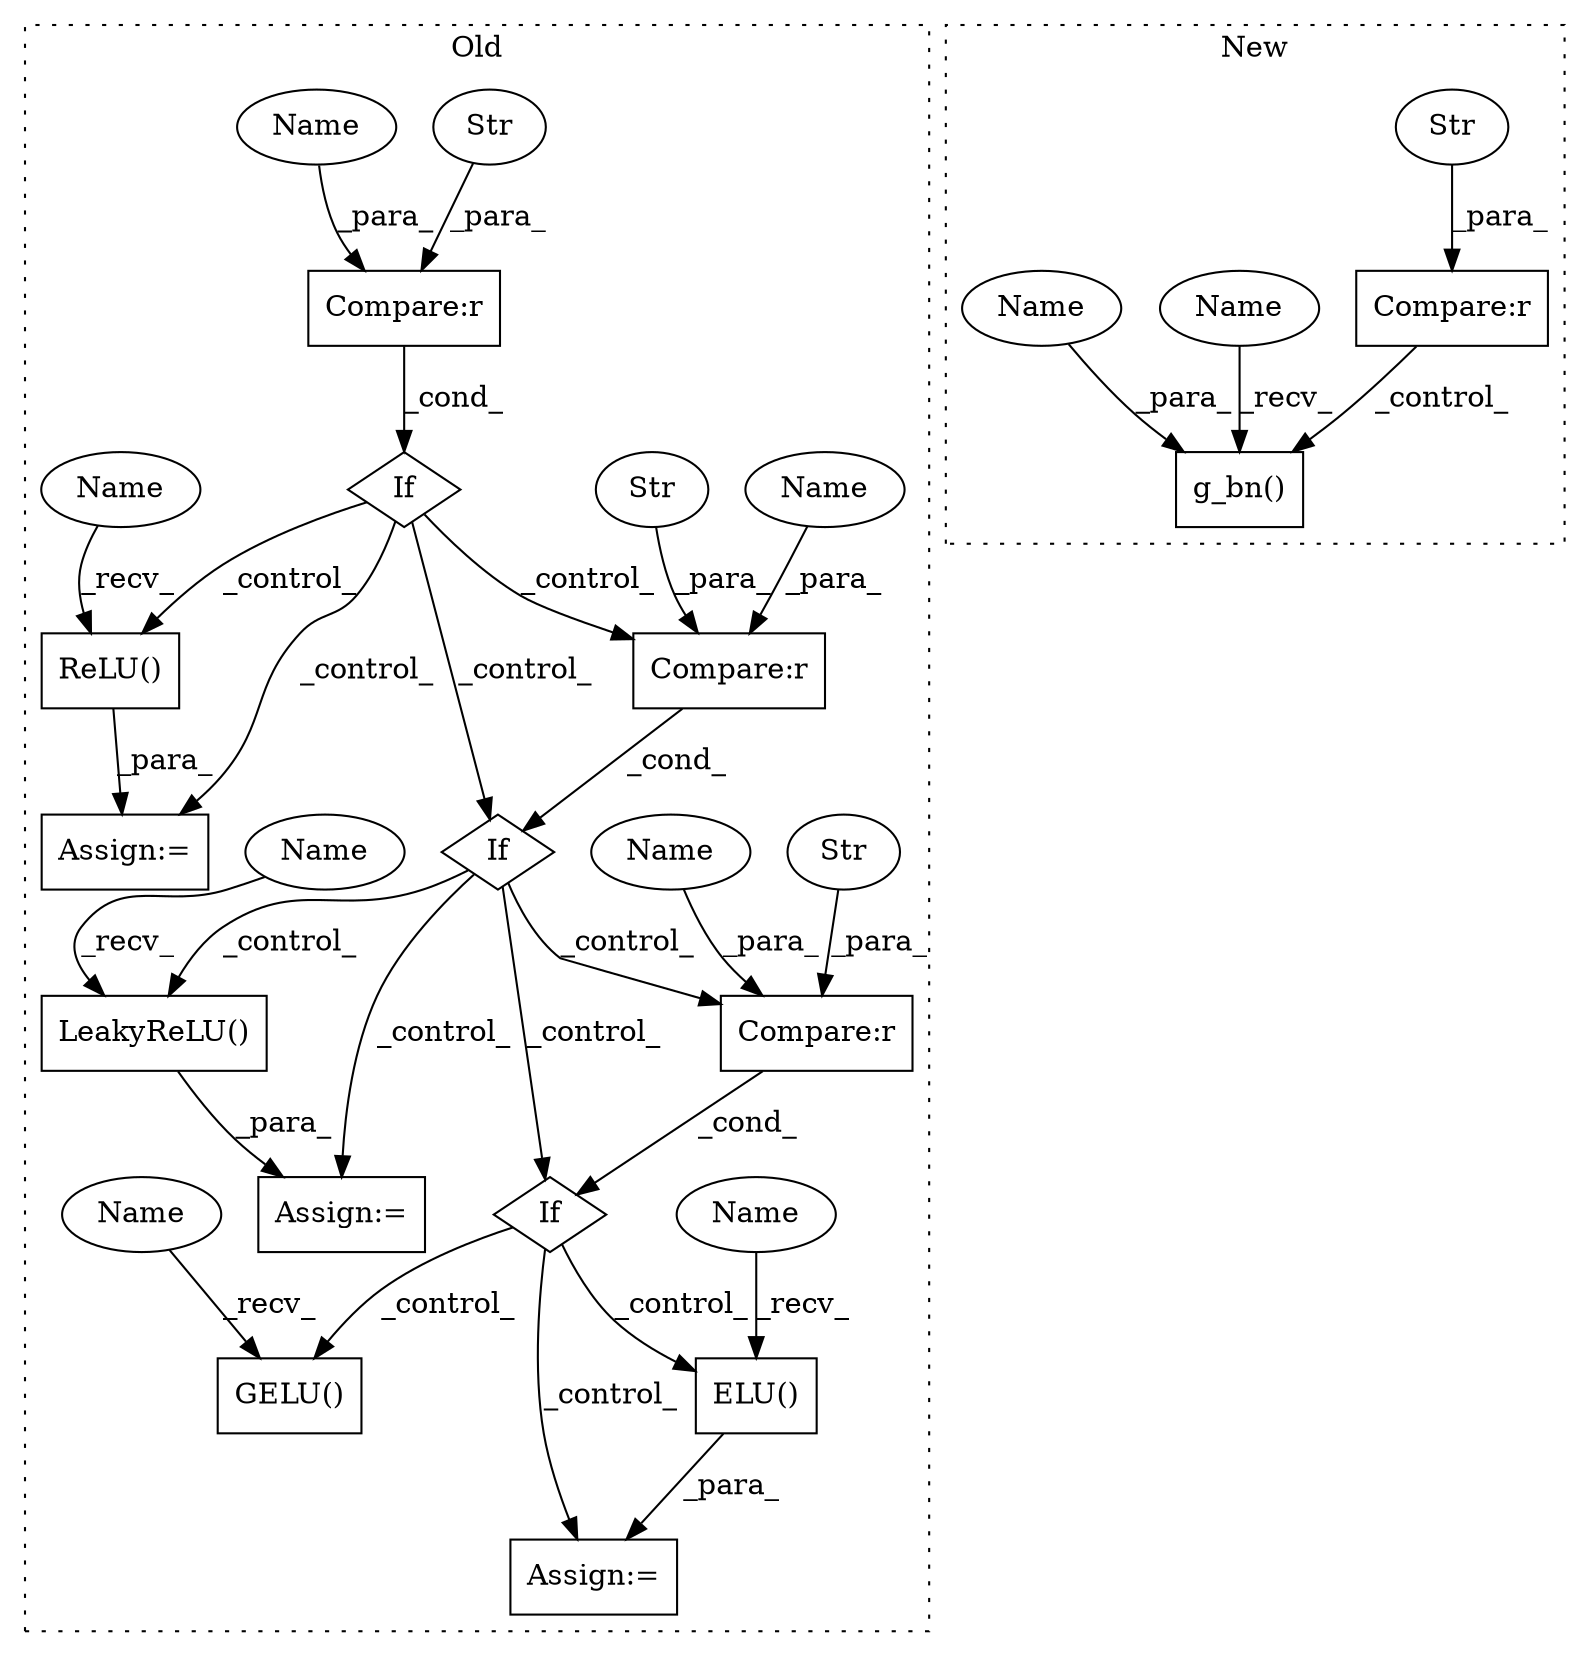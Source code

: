 digraph G {
subgraph cluster0 {
1 [label="ReLU()" a="75" s="1264" l="21" shape="box"];
3 [label="If" a="96" s="1206" l="3" shape="diamond"];
4 [label="ELU()" a="75" s="1474" l="31" shape="box"];
5 [label="If" a="96" s="1420" l="0" shape="diamond"];
6 [label="GELU()" a="75" s="1574" l="9" shape="box"];
7 [label="If" a="96" s="1299" l="0" shape="diamond"];
9 [label="Compare:r" a="40" s="1420" l="22" shape="box"];
11 [label="Str" a="66" s="1437" l="5" shape="ellipse"];
12 [label="Compare:r" a="40" s="1299" l="29" shape="box"];
13 [label="Str" a="66" s="1316" l="12" shape="ellipse"];
14 [label="Compare:r" a="40" s="1209" l="23" shape="box"];
15 [label="Str" a="66" s="1226" l="6" shape="ellipse"];
16 [label="Assign:=" a="68" s="1357" l="3" shape="box"];
17 [label="Assign:=" a="68" s="1261" l="3" shape="box"];
18 [label="Assign:=" a="68" s="1471" l="3" shape="box"];
19 [label="LeakyReLU()" a="75" s="1360" l="46" shape="box"];
22 [label="Name" a="87" s="1574" l="2" shape="ellipse"];
23 [label="Name" a="87" s="1474" l="2" shape="ellipse"];
24 [label="Name" a="87" s="1360" l="2" shape="ellipse"];
25 [label="Name" a="87" s="1264" l="2" shape="ellipse"];
26 [label="Name" a="87" s="1209" l="13" shape="ellipse"];
27 [label="Name" a="87" s="1420" l="13" shape="ellipse"];
28 [label="Name" a="87" s="1299" l="13" shape="ellipse"];
label = "Old";
style="dotted";
}
subgraph cluster1 {
2 [label="g_bn()" a="75" s="785,831" l="13,1" shape="box"];
8 [label="Compare:r" a="40" s="534" l="19" shape="box"];
10 [label="Str" a="66" s="548" l="5" shape="ellipse"];
20 [label="Name" a="87" s="785" l="7" shape="ellipse"];
21 [label="Name" a="87" s="824" l="7" shape="ellipse"];
label = "New";
style="dotted";
}
1 -> 17 [label="_para_"];
3 -> 7 [label="_control_"];
3 -> 1 [label="_control_"];
3 -> 17 [label="_control_"];
3 -> 12 [label="_control_"];
4 -> 18 [label="_para_"];
5 -> 6 [label="_control_"];
5 -> 4 [label="_control_"];
5 -> 18 [label="_control_"];
7 -> 5 [label="_control_"];
7 -> 9 [label="_control_"];
7 -> 19 [label="_control_"];
7 -> 16 [label="_control_"];
8 -> 2 [label="_control_"];
9 -> 5 [label="_cond_"];
10 -> 8 [label="_para_"];
11 -> 9 [label="_para_"];
12 -> 7 [label="_cond_"];
13 -> 12 [label="_para_"];
14 -> 3 [label="_cond_"];
15 -> 14 [label="_para_"];
19 -> 16 [label="_para_"];
20 -> 2 [label="_recv_"];
21 -> 2 [label="_para_"];
22 -> 6 [label="_recv_"];
23 -> 4 [label="_recv_"];
24 -> 19 [label="_recv_"];
25 -> 1 [label="_recv_"];
26 -> 14 [label="_para_"];
27 -> 9 [label="_para_"];
28 -> 12 [label="_para_"];
}